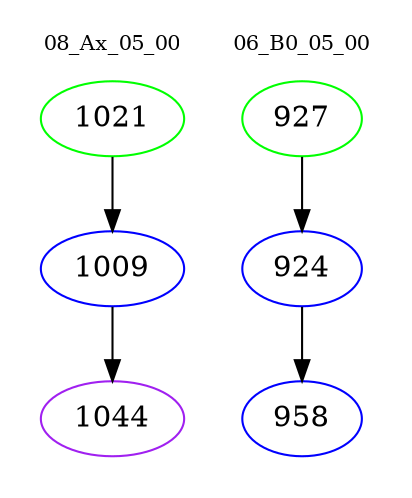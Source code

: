 digraph{
subgraph cluster_0 {
color = white
label = "08_Ax_05_00";
fontsize=10;
T0_1021 [label="1021", color="green"]
T0_1021 -> T0_1009 [color="black"]
T0_1009 [label="1009", color="blue"]
T0_1009 -> T0_1044 [color="black"]
T0_1044 [label="1044", color="purple"]
}
subgraph cluster_1 {
color = white
label = "06_B0_05_00";
fontsize=10;
T1_927 [label="927", color="green"]
T1_927 -> T1_924 [color="black"]
T1_924 [label="924", color="blue"]
T1_924 -> T1_958 [color="black"]
T1_958 [label="958", color="blue"]
}
}
